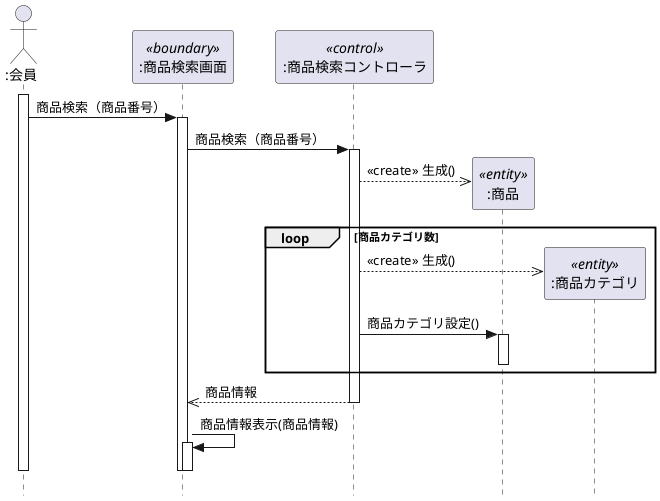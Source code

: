 @startuml
hide footbox
skinparam style strictuml /' 厳密なUMLに準拠する '/

actor ":会員" as member
participant ":商品検索画面" as screen <<boundary>>
participant ":商品検索コントローラ" as control <<control>>

activate member
member -> screen:商品検索（商品番号）

    activate screen
     screen -> control:商品検索（商品番号）
        
        activate control
            create ":商品" as goods <<entity>>
            control -->> goods:<< create >> 生成()
            ' activate goods
            ' deactivate goods

            loop 商品カテゴリ数
                create ":商品カテゴリ" as category <<entity>>
                control -->> category:<< create >> 生成() 
                ' activate category
                ' deactivate category

                control -> goods : 商品カテゴリ設定()
                activate goods
                deactivate goods
                
            end loop

        control -->> screen : 商品情報
        deactivate control

        screen -> screen : 商品情報表示(商品情報)
        activate screen
        deactivate screen
    deactivate screen
deactivate member

@enduml

